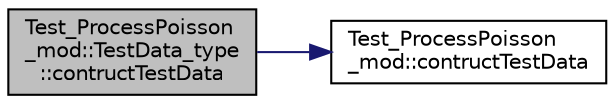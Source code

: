 digraph "Test_ProcessPoisson_mod::TestData_type::contructTestData"
{
 // LATEX_PDF_SIZE
  edge [fontname="Helvetica",fontsize="10",labelfontname="Helvetica",labelfontsize="10"];
  node [fontname="Helvetica",fontsize="10",shape=record];
  rankdir="LR";
  Node1 [label="Test_ProcessPoisson\l_mod::TestData_type\l::contructTestData",height=0.2,width=0.4,color="black", fillcolor="grey75", style="filled", fontcolor="black",tooltip=" "];
  Node1 -> Node2 [color="midnightblue",fontsize="10",style="solid",fontname="Helvetica"];
  Node2 [label="Test_ProcessPoisson\l_mod::contructTestData",height=0.2,width=0.4,color="black", fillcolor="white", style="filled",URL="$namespaceTest__ProcessPoisson__mod.html#ab873b88dd996ad8f548a1762a72e89d2",tooltip=" "];
}
